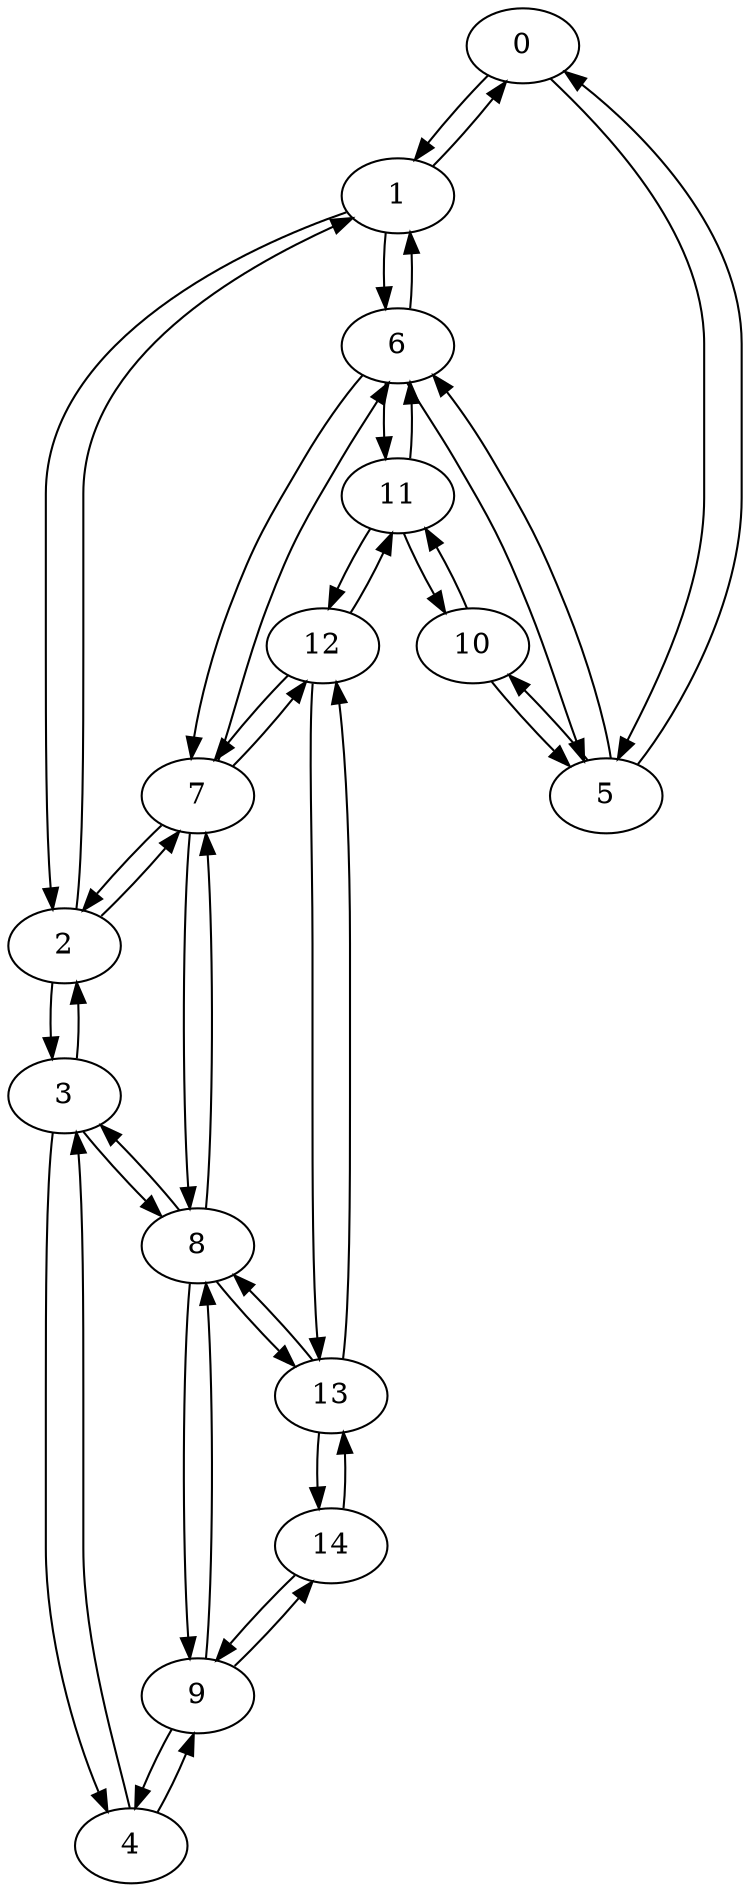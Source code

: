 digraph G {
0[pos="0,0"];
1[pos="1,0"];
2[pos="2,0"];
3[pos="3,0"];
4[pos="4,0"];
5[pos="0,1"];
6[pos="1,1"];
7[pos="2,1"];
8[pos="3,1"];
9[pos="4,1"];
10[pos="0,2"];
11[pos="1,2"];
12[pos="2,2"];
13[pos="3,2"];
14[pos="4,2"];
0->1 ;
1->2 ;
2->3 ;
3->4 ;
5->6 ;
6->7 ;
7->8 ;
8->9 ;
10->11 ;
11->12 ;
12->13 ;
13->14 ;
1->0 ;
2->1 ;
3->2 ;
4->3 ;
6->5 ;
7->6 ;
8->7 ;
9->8 ;
11->10 ;
12->11 ;
13->12 ;
14->13 ;
0->5 ;
1->6 ;
2->7 ;
3->8 ;
4->9 ;
5->10 ;
6->11 ;
7->12 ;
8->13 ;
9->14 ;
5->0 ;
6->1 ;
7->2 ;
8->3 ;
9->4 ;
10->5 ;
11->6 ;
12->7 ;
13->8 ;
14->9 ;
}
